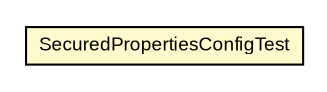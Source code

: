 #!/usr/local/bin/dot
#
# Class diagram 
# Generated by UMLGraph version R5_6-24-gf6e263 (http://www.umlgraph.org/)
#

digraph G {
	edge [fontname="arial",fontsize=10,labelfontname="arial",labelfontsize=10];
	node [fontname="arial",fontsize=10,shape=plaintext];
	nodesep=0.25;
	ranksep=0.5;
	// net.brabenetz.lib.securedproperties.SecuredPropertiesConfigTest
	c171 [label=<<table title="net.brabenetz.lib.securedproperties.SecuredPropertiesConfigTest" border="0" cellborder="1" cellspacing="0" cellpadding="2" port="p" bgcolor="lemonChiffon" href="./SecuredPropertiesConfigTest.html">
		<tr><td><table border="0" cellspacing="0" cellpadding="1">
<tr><td align="center" balign="center"> SecuredPropertiesConfigTest </td></tr>
		</table></td></tr>
		</table>>, URL="./SecuredPropertiesConfigTest.html", fontname="arial", fontcolor="black", fontsize=9.0];
}

